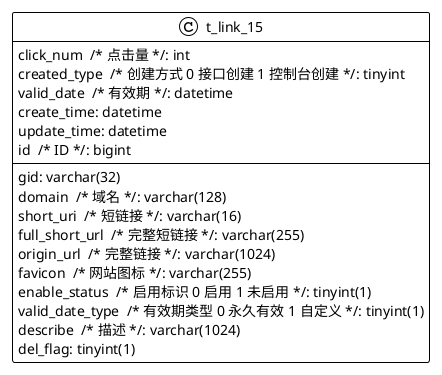 @startuml

!theme plain
top to bottom direction
skinparam linetype ortho

class t_link_15 {
   gid: varchar(32)
   domain  /* 域名 */: varchar(128)
   short_uri  /* 短链接 */: varchar(16)
   full_short_url  /* 完整短链接 */: varchar(255)
   origin_url  /* 完整链接 */: varchar(1024)
   favicon  /* 网站图标 */: varchar(255)
   click_num  /* 点击量 */: int
   enable_status  /* 启用标识 0 启用 1 未启用 */: tinyint(1)
   created_type  /* 创建方式 0 接口创建 1 控制台创建 */: tinyint
   valid_date_type  /* 有效期类型 0 永久有效 1 自定义 */: tinyint(1)
   valid_date  /* 有效期 */: datetime
   describe  /* 描述 */: varchar(1024)
   create_time: datetime
   update_time: datetime
   del_flag: tinyint(1)
   id  /* ID */: bigint
}

@enduml
